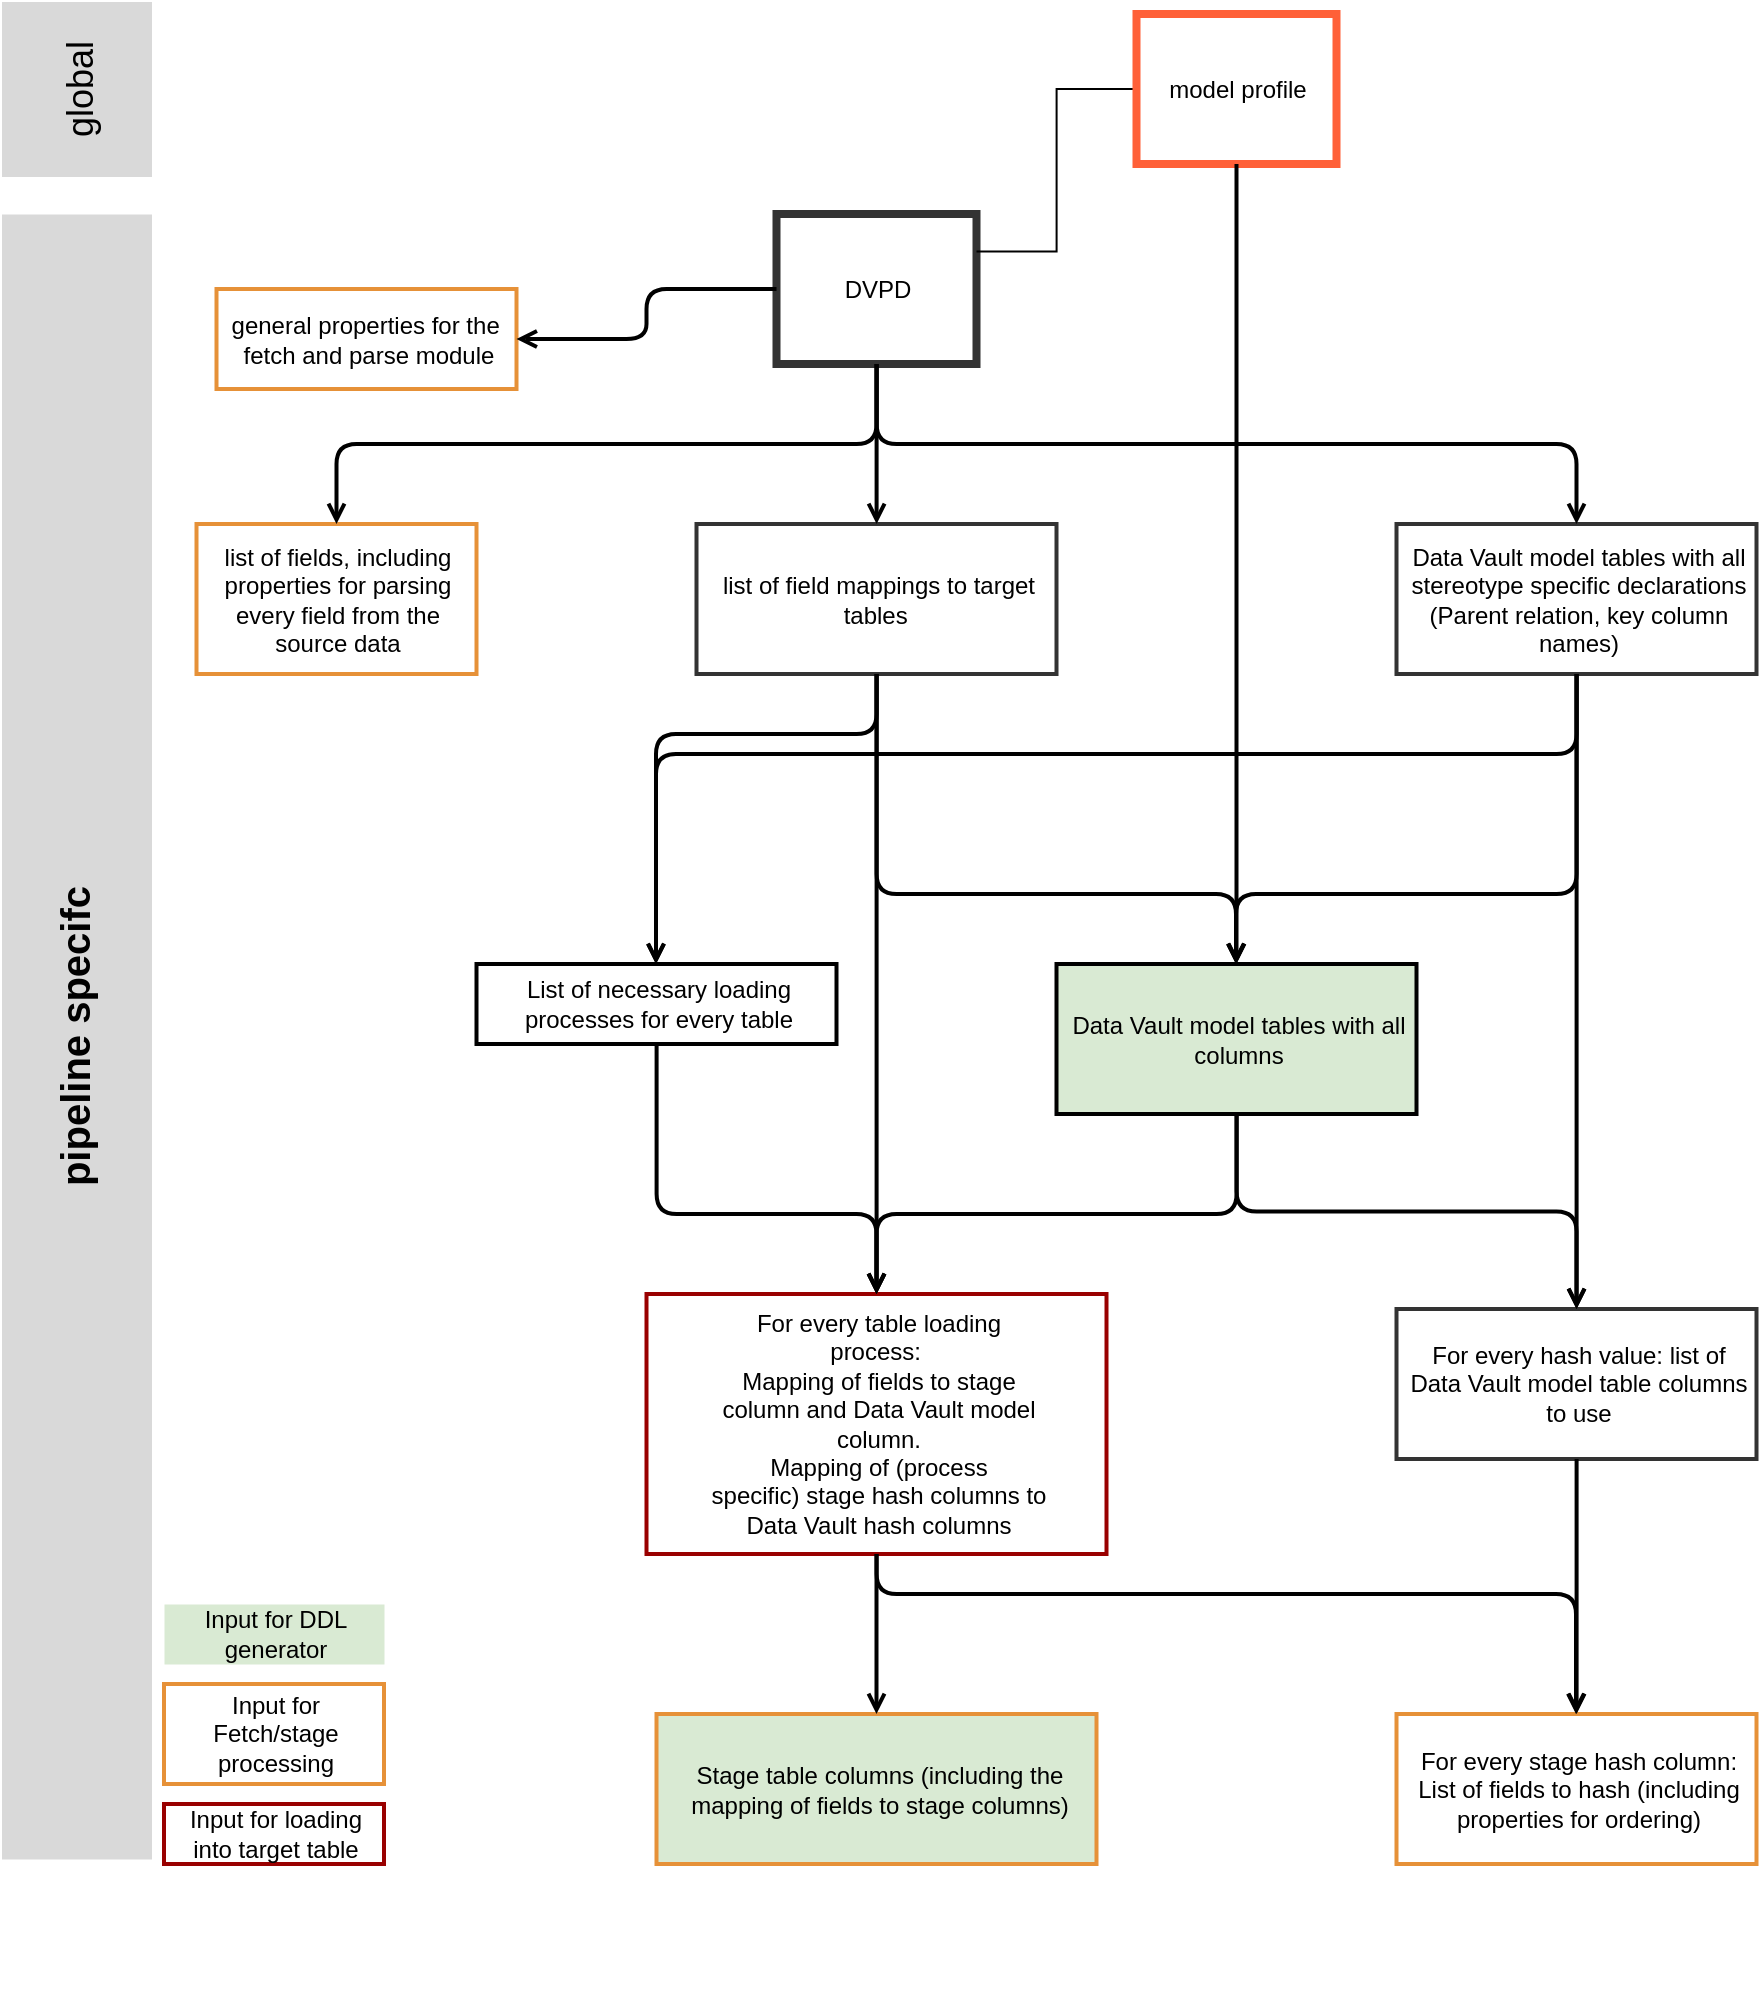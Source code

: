 <mxfile version="21.3.8" type="device">
  <diagram id="vNLIBaDfy6V9ff-0SzCh" name="Seite-1">
    <mxGraphModel dx="1358" dy="790" grid="1" gridSize="10" guides="1" tooltips="1" connect="1" arrows="1" fold="1" page="1" pageScale="1" pageWidth="827" pageHeight="1169" background="#FFFFFF" math="0" shadow="0">
      <root>
        <mxCell id="0" />
        <mxCell id="2" value="Layer 0" parent="0" />
        <mxCell id="3" value="&lt;div style=&quot;width: 93.0px;height:auto;word-break: break-word;&quot;&gt;&lt;div align=&quot;center&quot;&gt;&lt;span style=&quot;font-family: Arial; font-size: 12px; text-decoration: none; line-height: 0;&quot;&gt;&lt;span style=&quot;text-decoration: none; line-height: 14px;&quot; class=&quot;&quot;&gt;DVPD&lt;/span&gt;&lt;/span&gt;&lt;/div&gt;&lt;/div&gt;" style="shape=rect;shadow=0;strokeWidth=4;fillColor=#FFFFFF;strokeColor=#333333;opacity=100.0;html=1;nl2Br=0;verticalAlign=middle;align=center;spacingLeft=2.0;spacingRight=0;whiteSpace=wrap;gliffyId=0;" parent="2" vertex="1">
          <mxGeometry x="416.25" y="160" width="100" height="75" as="geometry" />
        </mxCell>
        <mxCell id="4" value="&lt;div style=&quot;width: 169.8px;height:auto;word-break: break-word;&quot;&gt;&lt;div align=&quot;center&quot;&gt;&lt;font face=&quot;Arial&quot;&gt;list of field mappings to target tables&amp;nbsp;&lt;/font&gt;&lt;/div&gt;&lt;/div&gt;" style="shape=rect;shadow=0;strokeWidth=2;fillColor=#FFFFFF;strokeColor=#333333;opacity=100.0;html=1;nl2Br=0;verticalAlign=middle;align=center;spacingLeft=3.6;spacingRight=0;whiteSpace=wrap;gliffyId=5;" parent="2" vertex="1">
          <mxGeometry x="376.25" y="315" width="180" height="75" as="geometry" />
        </mxCell>
        <mxCell id="5" value="&lt;div style=&quot;width: 131.4px;height:auto;word-break: break-word;&quot;&gt;&lt;div align=&quot;center&quot;&gt;&lt;span style=&quot;font-family: Arial; font-size: 12px; line-height: 14px;&quot;&gt;list of fields, including properties for parsing every field from the source data&lt;/span&gt;&lt;/div&gt;&lt;/div&gt;" style="shape=rect;shadow=0;strokeWidth=2;fillColor=#FFFFFF;strokeColor=#e69138;opacity=100.0;html=1;nl2Br=0;verticalAlign=middle;align=center;spacingLeft=2.8;spacingRight=0;whiteSpace=wrap;gliffyId=62;" parent="2" vertex="1">
          <mxGeometry x="126.25" y="315" width="140" height="75" as="geometry" />
        </mxCell>
        <mxCell id="6" value="&lt;div style=&quot;width: 141.0px;height:auto;word-break: break-word;&quot;&gt;&lt;div align=&quot;center&quot;&gt;&lt;span style=&quot;font-family: Arial; font-size: 12px; line-height: 14px;&quot;&gt;general properties for the&amp;nbsp; fetch and parse module&lt;/span&gt;&lt;/div&gt;&lt;/div&gt;" style="shape=rect;shadow=0;strokeWidth=2;fillColor=#FFFFFF;strokeColor=#e69138;opacity=100.0;html=1;nl2Br=0;verticalAlign=middle;align=center;spacingLeft=3.0;spacingRight=0;whiteSpace=wrap;gliffyId=67;" parent="2" vertex="1">
          <mxGeometry x="136.25" y="197.5" width="150" height="50" as="geometry" />
        </mxCell>
        <mxCell id="7" value="&lt;div style=&quot;width: 169.8px;height:auto;word-break: break-word;&quot;&gt;&lt;div align=&quot;center&quot;&gt;&lt;font face=&quot;Arial&quot;&gt;Data Vault model tables with all stereotype specific declarations (Parent relation, key column names)&lt;/font&gt;&lt;/div&gt;&lt;/div&gt;" style="shape=rect;shadow=0;strokeWidth=2;fillColor=#FFFFFF;strokeColor=#333333;opacity=100.0;html=1;nl2Br=0;verticalAlign=middle;align=center;spacingLeft=3.6;spacingRight=0;whiteSpace=wrap;gliffyId=7;" parent="2" vertex="1">
          <mxGeometry x="726.25" y="315" width="180" height="75" as="geometry" />
        </mxCell>
        <mxCell id="8" value="&lt;div style=&quot;width: 169.8px;height:auto;word-break: break-word;&quot;&gt;&lt;div align=&quot;center&quot;&gt;&lt;font face=&quot;Arial&quot;&gt;Data Vault model tables with all columns&lt;/font&gt;&lt;/div&gt;&lt;/div&gt;" style="shape=rect;shadow=0;strokeWidth=2;fillColor=#d9ead3;strokeColor=#000000;opacity=100.0;html=1;nl2Br=0;verticalAlign=middle;align=center;spacingLeft=3.6;spacingRight=0;whiteSpace=wrap;gliffyId=13;" parent="2" vertex="1">
          <mxGeometry x="556.25" y="535" width="180" height="75" as="geometry" />
        </mxCell>
        <mxCell id="9" value="&lt;div style=&quot;width: 102.6px;height:auto;word-break: break-word;&quot;&gt;&lt;div align=&quot;center&quot;&gt;&lt;span style=&quot;font-family: Arial; font-size: 12px; line-height: 14px;&quot;&gt;Input for DDL generator&lt;span style=&quot;text-decoration: none; line-height: normal;&quot;&gt;&lt;br&gt;&lt;/span&gt;&lt;/span&gt;&lt;/div&gt;&lt;/div&gt;" style="shape=rect;shadow=0;strokeWidth=0;strokeColor=none;fillColor=#d9ead3;opacity=100.0;html=1;nl2Br=0;verticalAlign=middle;align=center;spacingLeft=2.2;spacingRight=0;whiteSpace=wrap;gliffyId=51;" parent="2" vertex="1">
          <mxGeometry x="110" y="855" width="110" height="30" as="geometry" />
        </mxCell>
        <mxCell id="10" value="&lt;div style=&quot;width: 102.6px;height:auto;word-break: break-word;&quot;&gt;&lt;div align=&quot;center&quot;&gt;&lt;span style=&quot;font-family: Arial; font-size: 12px; line-height: 14px;&quot;&gt;Input for Fetch/stage processing&lt;span style=&quot;text-decoration: none; line-height: normal;&quot;&gt;&lt;br&gt;&lt;/span&gt;&lt;/span&gt;&lt;/div&gt;&lt;/div&gt;" style="shape=rect;shadow=0;strokeWidth=2;fillColor=#FFFFFF;strokeColor=#e69138;opacity=100.0;html=1;nl2Br=0;verticalAlign=middle;align=center;spacingLeft=2.2;spacingRight=0;whiteSpace=wrap;gliffyId=53;" parent="2" vertex="1">
          <mxGeometry x="110" y="895" width="110" height="50" as="geometry" />
        </mxCell>
        <mxCell id="11" value="&lt;div style=&quot;width: 966.6px;height:auto;word-break: break-word;&quot;&gt;&lt;div align=&quot;center&quot;&gt;&lt;span style=&quot;font-family: Arial; font-size: 20px; text-decoration: none; font-weight: bold; line-height: 0;&quot;&gt;&lt;span style=&quot;text-decoration: none; line-height: 22.75px;&quot;&gt;pipeline specifc&lt;/span&gt;&lt;/span&gt;&lt;/div&gt;&lt;/div&gt;" style="shape=rect;shadow=0;strokeWidth=0;strokeColor=none;fillColor=#d9d9d9;opacity=100.0;rotation=270.0;html=1;nl2Br=0;verticalAlign=middle;align=center;spacingLeft=0;spacingRight=0;whiteSpace=wrap;gliffyId=65;" parent="2" vertex="1">
          <mxGeometry x="-345" y="533.75" width="822.5" height="75" as="geometry" />
        </mxCell>
        <mxCell id="12" value="&lt;div style=&quot;width: 102.6px;height:auto;word-break: break-word;&quot;&gt;&lt;div align=&quot;center&quot;&gt;&lt;span style=&quot;font-family: Arial; font-size: 12px; line-height: 14px;&quot;&gt;Input for loading into target table&lt;span style=&quot;text-decoration: none; line-height: normal;&quot;&gt;&lt;br&gt;&lt;/span&gt;&lt;/span&gt;&lt;/div&gt;&lt;/div&gt;" style="shape=rect;shadow=0;strokeWidth=2;fillColor=#FFFFFF;strokeColor=#990000;opacity=100.0;html=1;nl2Br=0;verticalAlign=middle;align=center;spacingLeft=2.2;spacingRight=0;whiteSpace=wrap;gliffyId=57;" parent="2" vertex="1">
          <mxGeometry x="110" y="955" width="110" height="30" as="geometry" />
        </mxCell>
        <mxCell id="13" value="&lt;div style=&quot;width: 169.8px;height:auto;word-break: break-word;&quot;&gt;&lt;div align=&quot;center&quot;&gt;&lt;span style=&quot;font-family: Arial; font-size: 12px; text-decoration: none; line-height: 0;&quot;&gt;&lt;span style=&quot;text-decoration: none; line-height: 14px;&quot;&gt;For every hash value: list of Data Vault model table columns to use&lt;/span&gt;&lt;/span&gt;&lt;/div&gt;&lt;/div&gt;" style="shape=rect;shadow=0;strokeWidth=2;fillColor=#FFFFFF;strokeColor=#333333;opacity=100.0;html=1;nl2Br=0;verticalAlign=middle;align=center;spacingLeft=3.6;spacingRight=0;whiteSpace=wrap;gliffyId=17;" parent="2" vertex="1">
          <mxGeometry x="726.25" y="707.5" width="180" height="75" as="geometry" />
        </mxCell>
        <mxCell id="14" value="&lt;div style=&quot;width: 169.8px;height:auto;word-break: break-word;&quot;&gt;&lt;div align=&quot;center&quot;&gt;&lt;span style=&quot;font-family: Arial; font-size: 12px; text-decoration: none; line-height: 0;&quot;&gt;&lt;span style=&quot;text-decoration: none; line-height: 14px;&quot;&gt;List of necessary loading processes for every table&lt;/span&gt;&lt;/span&gt;&lt;/div&gt;&lt;/div&gt;" style="shape=rect;shadow=0;strokeWidth=2;fillColor=#FFFFFF;strokeColor=#000000;opacity=100.0;html=1;nl2Br=0;verticalAlign=middle;align=center;spacingLeft=3.6;spacingRight=0;whiteSpace=wrap;gliffyId=24;" parent="2" vertex="1">
          <mxGeometry x="266.25" y="535" width="180" height="40" as="geometry" />
        </mxCell>
        <mxCell id="15" value="&lt;div style=&quot;width: 169.8px;height:auto;word-break: break-word;&quot;&gt;&lt;div align=&quot;center&quot;&gt;&lt;span style=&quot;font-family: Arial; font-size: 12px; text-decoration: none; line-height: 0;&quot;&gt;&lt;span style=&quot;text-decoration: none; line-height: 14px;&quot;&gt;For every table loading process:&amp;nbsp;&lt;/span&gt;&lt;/span&gt;&lt;/div&gt;&lt;div align=&quot;center&quot;&gt;&lt;span style=&quot;font-family: Arial; font-size: 12px; text-decoration: none; line-height: 0;&quot;&gt;&lt;span style=&quot;text-decoration: none; line-height: 14px;&quot;&gt;Mapping of fields to stage column and Data Vault model column.&lt;/span&gt;&lt;/span&gt;&lt;/div&gt;&lt;div align=&quot;center&quot;&gt;&lt;span style=&quot;font-family: Arial; font-size: 12px; text-decoration: none; line-height: 0;&quot;&gt;&lt;span style=&quot;text-decoration: none; line-height: 14px;&quot;&gt;Mapping of&amp;nbsp;&lt;/span&gt;&lt;/span&gt;(process specific)&lt;span style=&quot;font-family: Arial; background-color: initial;&quot;&gt;&amp;nbsp;stage hash columns to Data Vault hash columns&lt;/span&gt;&lt;/div&gt;&lt;/div&gt;" style="shape=rect;shadow=0;strokeWidth=2;fillColor=#FFFFFF;strokeColor=#990000;opacity=100.0;html=1;nl2Br=0;verticalAlign=middle;align=center;spacingLeft=3.6;spacingRight=0;whiteSpace=wrap;gliffyId=31;" parent="2" vertex="1">
          <mxGeometry x="351.25" y="700" width="230" height="130" as="geometry" />
        </mxCell>
        <mxCell id="16" value="&lt;div style=&quot;width: 208.2px;height:auto;word-break: break-word;&quot;&gt;&lt;div align=&quot;center&quot;&gt;&lt;span style=&quot;font-family: Arial; font-size: 12px; line-height: 14px;&quot;&gt;Stage table columns (including the mapping of fields to stage columns)&lt;/span&gt;&lt;/div&gt;&lt;/div&gt;" style="shape=rect;shadow=0;strokeWidth=2;fillColor=#d9ead3;strokeColor=#e69138;opacity=100.0;html=1;nl2Br=0;verticalAlign=middle;align=center;spacingLeft=4.4;spacingRight=0;whiteSpace=wrap;gliffyId=44;" parent="2" vertex="1">
          <mxGeometry x="356.25" y="910" width="220" height="75" as="geometry" />
        </mxCell>
        <mxCell id="17" value="&lt;div style=&quot;width: 169.8px;height:auto;word-break: break-word;&quot;&gt;&lt;div align=&quot;center&quot;&gt;&lt;font face=&quot;Arial&quot;&gt;For every stage hash column: List of fields to hash (including properties for ordering)&lt;/font&gt;&lt;/div&gt;&lt;/div&gt;" style="shape=rect;shadow=0;strokeWidth=2;fillColor=#FFFFFF;strokeColor=#e69138;opacity=100.0;html=1;nl2Br=0;verticalAlign=middle;align=center;spacingLeft=3.6;spacingRight=0;whiteSpace=wrap;gliffyId=48;" parent="2" vertex="1">
          <mxGeometry x="726.25" y="910" width="180" height="75" as="geometry" />
        </mxCell>
        <mxCell id="18" style="shape=filledEdge;strokeWidth=2;strokeColor=#000000;fillColor=none;startArrow=none;startFill=0;startSize=6;endArrow=open;endFill=0;endSize=6;rounded=1;gliffyId=11;edgeStyle=orthogonalEdgeStyle;" parent="2" source="3" target="7" edge="1">
          <mxGeometry width="5" height="192" relative="1" as="geometry">
            <Array as="points">
              <mxPoint x="466.25" y="235" />
              <mxPoint x="466.25" y="275" />
              <mxPoint x="816.25" y="275" />
              <mxPoint x="816.25" y="315" />
            </Array>
          </mxGeometry>
        </mxCell>
        <mxCell id="19" style="shape=filledEdge;strokeWidth=2;strokeColor=#000000;fillColor=none;startArrow=none;startFill=0;startSize=6;endArrow=open;endFill=0;endSize=6;rounded=1;gliffyId=12;edgeStyle=orthogonalEdgeStyle;" parent="2" source="3" target="4" edge="1">
          <mxGeometry width="5" height="192" relative="1" as="geometry">
            <Array as="points">
              <mxPoint x="466.25" y="235" />
              <mxPoint x="466.25" y="261.667" />
              <mxPoint x="466.25" y="288.333" />
              <mxPoint x="466.25" y="315" />
            </Array>
          </mxGeometry>
        </mxCell>
        <mxCell id="20" style="shape=filledEdge;strokeWidth=2;strokeColor=#000000;fillColor=none;startArrow=none;startFill=0;startSize=6;endArrow=open;endFill=0;endSize=6;rounded=1;gliffyId=64;edgeStyle=orthogonalEdgeStyle;" parent="2" source="3" target="5" edge="1">
          <mxGeometry width="5" height="192" relative="1" as="geometry">
            <Array as="points">
              <mxPoint x="466.25" y="235" />
              <mxPoint x="466.25" y="275" />
              <mxPoint x="196.25" y="275" />
              <mxPoint x="196.25" y="315" />
            </Array>
          </mxGeometry>
        </mxCell>
        <mxCell id="21" style="shape=filledEdge;strokeWidth=2;strokeColor=#000000;fillColor=none;startArrow=none;startFill=0;startSize=6;endArrow=open;endFill=0;endSize=6;rounded=1;gliffyId=69;edgeStyle=orthogonalEdgeStyle;" parent="2" source="3" target="6" edge="1">
          <mxGeometry width="5" height="192" relative="1" as="geometry">
            <Array as="points">
              <mxPoint x="416.25" y="197.5" />
              <mxPoint x="351.25" y="197.5" />
              <mxPoint x="351.25" y="222.5" />
              <mxPoint x="286.25" y="222.5" />
            </Array>
          </mxGeometry>
        </mxCell>
        <mxCell id="22" style="shape=filledEdge;strokeWidth=2;strokeColor=#000000;fillColor=none;startArrow=none;startFill=0;startSize=6;endArrow=open;endFill=0;endSize=6;rounded=1;gliffyId=15;edgeStyle=orthogonalEdgeStyle;" parent="2" source="7" target="8" edge="1">
          <mxGeometry width="5" height="192" relative="1" as="geometry">
            <Array as="points">
              <mxPoint x="816" y="500" />
              <mxPoint x="646" y="500" />
            </Array>
          </mxGeometry>
        </mxCell>
        <mxCell id="23" style="shape=filledEdge;strokeWidth=2;strokeColor=#000000;fillColor=none;startArrow=none;startFill=0;startSize=6;endArrow=open;endFill=0;endSize=6;rounded=1;gliffyId=16;edgeStyle=orthogonalEdgeStyle;" parent="2" source="4" target="8" edge="1">
          <mxGeometry width="5" height="192" relative="1" as="geometry">
            <Array as="points">
              <mxPoint x="466" y="500" />
              <mxPoint x="646" y="500" />
            </Array>
          </mxGeometry>
        </mxCell>
        <mxCell id="24" style="shape=filledEdge;strokeWidth=2;strokeColor=#000000;fillColor=none;startArrow=none;startFill=0;startSize=6;endArrow=open;endFill=0;endSize=6;rounded=1;gliffyId=19;edgeStyle=orthogonalEdgeStyle;" parent="2" source="8" target="13" edge="1">
          <mxGeometry width="5" height="192" relative="1" as="geometry">
            <Array as="points">
              <mxPoint x="646.25" y="610" />
              <mxPoint x="646.25" y="658.75" />
              <mxPoint x="816.25" y="658.75" />
              <mxPoint x="816.25" y="707.5" />
            </Array>
          </mxGeometry>
        </mxCell>
        <mxCell id="25" style="shape=filledEdge;strokeWidth=2;strokeColor=#000000;fillColor=none;startArrow=none;startFill=0;startSize=6;endArrow=open;endFill=0;endSize=6;rounded=1;gliffyId=20;edgeStyle=orthogonalEdgeStyle;" parent="2" source="7" target="13" edge="1">
          <mxGeometry width="5" height="192" relative="1" as="geometry">
            <Array as="points">
              <mxPoint x="816.25" y="390" />
              <mxPoint x="816.25" y="495.833" />
              <mxPoint x="816.25" y="601.667" />
              <mxPoint x="816.25" y="707.5" />
            </Array>
          </mxGeometry>
        </mxCell>
        <mxCell id="26" style="shape=filledEdge;strokeWidth=2;strokeColor=#000000;fillColor=none;startArrow=none;startFill=0;startSize=6;endArrow=open;endFill=0;endSize=6;rounded=1;gliffyId=27;edgeStyle=orthogonalEdgeStyle;" parent="2" source="4" target="14" edge="1">
          <mxGeometry width="5" height="192" relative="1" as="geometry">
            <Array as="points">
              <mxPoint x="466" y="420" />
              <mxPoint x="356" y="420" />
            </Array>
          </mxGeometry>
        </mxCell>
        <mxCell id="27" style="shape=filledEdge;strokeWidth=2;strokeColor=#000000;fillColor=none;startArrow=none;startFill=0;startSize=6;endArrow=open;endFill=0;endSize=6;rounded=1;gliffyId=29;edgeStyle=orthogonalEdgeStyle;" parent="2" source="7" target="14" edge="1">
          <mxGeometry width="5" height="192" relative="1" as="geometry">
            <Array as="points">
              <mxPoint x="816" y="430" />
              <mxPoint x="356" y="430" />
            </Array>
          </mxGeometry>
        </mxCell>
        <mxCell id="28" style="shape=filledEdge;strokeWidth=2;strokeColor=#000000;fillColor=none;startArrow=none;startFill=0;startSize=6;endArrow=open;endFill=0;endSize=6;rounded=1;gliffyId=33;edgeStyle=orthogonalEdgeStyle;" parent="2" source="14" target="15" edge="1">
          <mxGeometry width="5" height="192" relative="1" as="geometry">
            <Array as="points">
              <mxPoint x="356.25" y="575" />
              <mxPoint x="356.25" y="660" />
              <mxPoint x="466.25" y="660" />
              <mxPoint x="466.25" y="700" />
            </Array>
          </mxGeometry>
        </mxCell>
        <mxCell id="29" style="shape=filledEdge;strokeWidth=2;strokeColor=#000000;fillColor=none;startArrow=none;startFill=0;startSize=6;endArrow=open;endFill=0;endSize=6;rounded=1;gliffyId=35;edgeStyle=orthogonalEdgeStyle;" parent="2" source="4" target="15" edge="1">
          <mxGeometry width="5" height="192" relative="1" as="geometry">
            <Array as="points">
              <mxPoint x="466.25" y="390" />
              <mxPoint x="466.25" y="493.347" />
              <mxPoint x="466.25" y="596.694" />
              <mxPoint x="466.25" y="700.04" />
            </Array>
          </mxGeometry>
        </mxCell>
        <mxCell id="30" style="shape=filledEdge;strokeWidth=2;strokeColor=#000000;fillColor=none;startArrow=none;startFill=0;startSize=6;endArrow=open;endFill=0;endSize=6;rounded=1;gliffyId=37;edgeStyle=orthogonalEdgeStyle;" parent="2" source="8" target="15" edge="1">
          <mxGeometry width="5" height="192" relative="1" as="geometry">
            <Array as="points">
              <mxPoint x="646.25" y="610" />
              <mxPoint x="646.25" y="660" />
              <mxPoint x="466.25" y="660" />
              <mxPoint x="466.25" y="700" />
            </Array>
          </mxGeometry>
        </mxCell>
        <mxCell id="31" style="shape=filledEdge;strokeWidth=2;strokeColor=#000000;fillColor=none;startArrow=none;startFill=0;startSize=6;endArrow=open;endFill=0;endSize=6;rounded=1;gliffyId=46;edgeStyle=orthogonalEdgeStyle;" parent="2" source="15" target="16" edge="1">
          <mxGeometry width="5" height="192" relative="1" as="geometry">
            <Array as="points">
              <mxPoint x="466.25" y="790" />
              <mxPoint x="466.25" y="830" />
              <mxPoint x="466.25" y="870" />
              <mxPoint x="466.25" y="910" />
            </Array>
          </mxGeometry>
        </mxCell>
        <mxCell id="32" style="shape=filledEdge;strokeWidth=2;strokeColor=#000000;fillColor=none;startArrow=none;startFill=0;startSize=6;endArrow=open;endFill=0;endSize=6;rounded=1;gliffyId=47;edgeStyle=orthogonalEdgeStyle;" parent="2" source="13" target="17" edge="1">
          <mxGeometry width="5" height="192" relative="1" as="geometry">
            <Array as="points">
              <mxPoint x="816.25" y="782.5" />
              <mxPoint x="816.25" y="825" />
              <mxPoint x="816.25" y="867.5" />
              <mxPoint x="816.25" y="910" />
            </Array>
          </mxGeometry>
        </mxCell>
        <mxCell id="33" style="shape=filledEdge;strokeWidth=2;strokeColor=#000000;fillColor=none;startArrow=none;startFill=0;startSize=6;endArrow=open;endFill=0;endSize=6;rounded=1;gliffyId=50;edgeStyle=orthogonalEdgeStyle;" parent="2" source="15" target="17" edge="1">
          <mxGeometry width="5" height="192" relative="1" as="geometry">
            <Array as="points">
              <mxPoint x="466" y="850" />
              <mxPoint x="816" y="850" />
            </Array>
          </mxGeometry>
        </mxCell>
        <mxCell id="NpN65zklDhgpVr-dGM9f-34" style="edgeStyle=orthogonalEdgeStyle;rounded=0;orthogonalLoop=1;jettySize=auto;html=1;entryX=1;entryY=0.25;entryDx=0;entryDy=0;endArrow=none;endFill=0;" parent="2" source="NpN65zklDhgpVr-dGM9f-33" target="3" edge="1">
          <mxGeometry relative="1" as="geometry" />
        </mxCell>
        <mxCell id="NpN65zklDhgpVr-dGM9f-33" value="&lt;div style=&quot;width: 93.0px;height:auto;word-break: break-word;&quot;&gt;&lt;div align=&quot;center&quot;&gt;&lt;font face=&quot;Arial&quot;&gt;model profile&lt;/font&gt;&lt;/div&gt;&lt;/div&gt;" style="shape=rect;shadow=0;strokeWidth=4;fillColor=#FFFFFF;strokeColor=#FF6038;opacity=100.0;html=1;nl2Br=0;verticalAlign=middle;align=center;spacingLeft=2.0;spacingRight=0;whiteSpace=wrap;gliffyId=0;" parent="2" vertex="1">
          <mxGeometry x="596.25" y="60" width="100" height="75" as="geometry" />
        </mxCell>
        <mxCell id="5ljOtFP8lKzOFH9_YUSK-33" style="shape=filledEdge;strokeWidth=2;strokeColor=#000000;fillColor=none;startArrow=none;startFill=0;startSize=6;endArrow=open;endFill=0;endSize=6;rounded=1;gliffyId=11;edgeStyle=orthogonalEdgeStyle;entryX=0.5;entryY=0;entryDx=0;entryDy=0;" parent="2" source="NpN65zklDhgpVr-dGM9f-33" target="8" edge="1">
          <mxGeometry width="5" height="192" relative="1" as="geometry">
            <mxPoint x="476.25" y="245" as="sourcePoint" />
            <mxPoint x="646.25" y="530" as="targetPoint" />
          </mxGeometry>
        </mxCell>
        <mxCell id="5ljOtFP8lKzOFH9_YUSK-35" value="global" style="shape=rect;shadow=0;strokeWidth=0;strokeColor=none;fillColor=#d9d9d9;opacity=100.0;rotation=270.0;nl2Br=0;verticalAlign=middle;align=center;spacingLeft=0;spacingRight=0;gliffyId=65;fontSize=18;labelPosition=center;verticalLabelPosition=middle;" parent="2" vertex="1">
          <mxGeometry x="22.5" y="60" width="87.5" height="75" as="geometry" />
        </mxCell>
      </root>
    </mxGraphModel>
  </diagram>
</mxfile>
